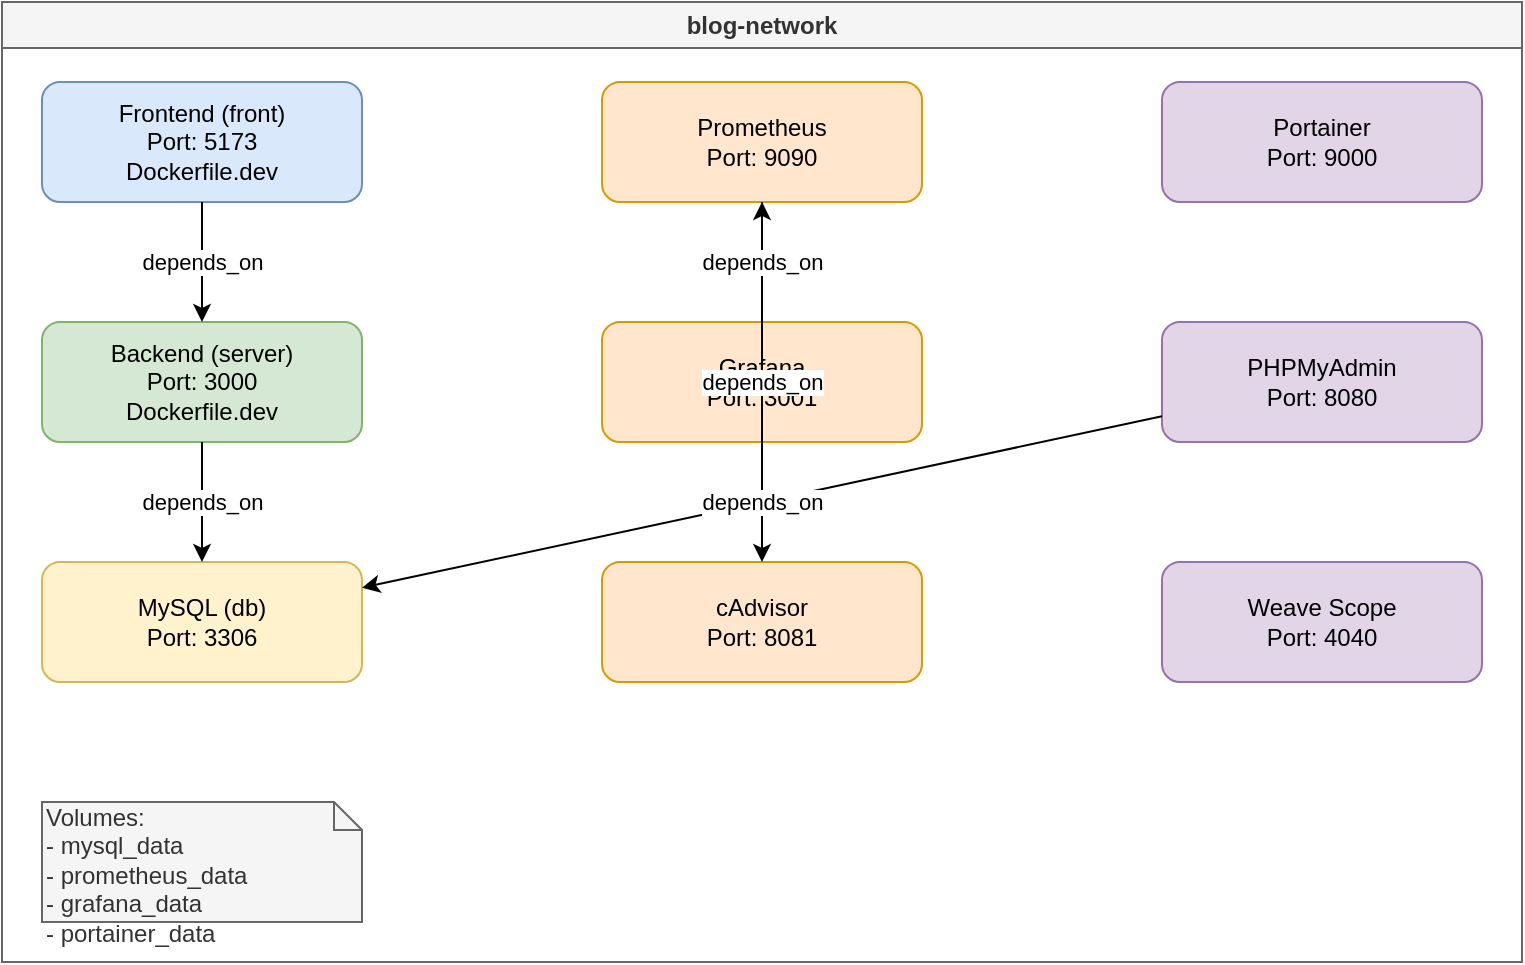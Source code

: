 <mxfile version="21.1.9">
  <diagram id="architecture" name="Architecture">
    <mxGraphModel dx="1422" dy="762" grid="1" gridSize="10" guides="1" tooltips="1" connect="1" arrows="1" fold="1" page="1" pageScale="1" pageWidth="827" pageHeight="1169" math="0" shadow="0">
      <root>
        <mxCell id="0" />
        <mxCell id="1" parent="0" />
        
        <!-- Réseau blog-network -->
        <mxCell id="2" value="blog-network" style="swimlane;whiteSpace=wrap;html=1;fillColor=#f5f5f5;strokeColor=#666666;fontColor=#333333;" vertex="1" parent="1">
          <mxGeometry x="40" y="40" width="760" height="480" as="geometry" />
        </mxCell>

        <!-- Services Principaux -->
        <mxCell id="3" value="Frontend (front)&#xa;Port: 5173&#xa;Dockerfile.dev" style="rounded=1;whiteSpace=wrap;html=1;fillColor=#dae8fc;strokeColor=#6c8ebf;" vertex="1" parent="1">
          <mxGeometry x="60" y="80" width="160" height="60" as="geometry" />
        </mxCell>

        <mxCell id="4" value="Backend (server)&#xa;Port: 3000&#xa;Dockerfile.dev" style="rounded=1;whiteSpace=wrap;html=1;fillColor=#d5e8d4;strokeColor=#82b366;" vertex="1" parent="1">
          <mxGeometry x="60" y="200" width="160" height="60" as="geometry" />
        </mxCell>

        <mxCell id="5" value="MySQL (db)&#xa;Port: 3306" style="rounded=1;whiteSpace=wrap;html=1;fillColor=#fff2cc;strokeColor=#d6b656;" vertex="1" parent="1">
          <mxGeometry x="60" y="320" width="160" height="60" as="geometry" />
        </mxCell>

        <!-- Services de Monitoring -->
        <mxCell id="6" value="Prometheus&#xa;Port: 9090" style="rounded=1;whiteSpace=wrap;html=1;fillColor=#ffe6cc;strokeColor=#d79b00;" vertex="1" parent="1">
          <mxGeometry x="340" y="80" width="160" height="60" as="geometry" />
        </mxCell>

        <mxCell id="7" value="Grafana&#xa;Port: 3001" style="rounded=1;whiteSpace=wrap;html=1;fillColor=#ffe6cc;strokeColor=#d79b00;" vertex="1" parent="1">
          <mxGeometry x="340" y="200" width="160" height="60" as="geometry" />
        </mxCell>

        <mxCell id="8" value="cAdvisor&#xa;Port: 8081" style="rounded=1;whiteSpace=wrap;html=1;fillColor=#ffe6cc;strokeColor=#d79b00;" vertex="1" parent="1">
          <mxGeometry x="340" y="320" width="160" height="60" as="geometry" />
        </mxCell>

        <!-- Services d'Administration -->
        <mxCell id="9" value="Portainer&#xa;Port: 9000" style="rounded=1;whiteSpace=wrap;html=1;fillColor=#e1d5e7;strokeColor=#9673a6;" vertex="1" parent="1">
          <mxGeometry x="620" y="80" width="160" height="60" as="geometry" />
        </mxCell>

        <mxCell id="10" value="PHPMyAdmin&#xa;Port: 8080" style="rounded=1;whiteSpace=wrap;html=1;fillColor=#e1d5e7;strokeColor=#9673a6;" vertex="1" parent="1">
          <mxGeometry x="620" y="200" width="160" height="60" as="geometry" />
        </mxCell>

        <mxCell id="11" value="Weave Scope&#xa;Port: 4040" style="rounded=1;whiteSpace=wrap;html=1;fillColor=#e1d5e7;strokeColor=#9673a6;" vertex="1" parent="1">
          <mxGeometry x="620" y="320" width="160" height="60" as="geometry" />
        </mxCell>

        <!-- Dépendances -->
        <mxCell id="12" value="depends_on" style="endArrow=classic;html=1;rounded=0;" edge="1" parent="1" source="3" target="4">
          <mxGeometry relative="1" as="geometry" />
        </mxCell>

        <mxCell id="13" value="depends_on" style="endArrow=classic;html=1;rounded=0;" edge="1" parent="1" source="4" target="5">
          <mxGeometry relative="1" as="geometry" />
        </mxCell>

        <mxCell id="14" value="depends_on" style="endArrow=classic;html=1;rounded=0;" edge="1" parent="1" source="6" target="8">
          <mxGeometry relative="1" as="geometry" />
        </mxCell>

        <mxCell id="15" value="depends_on" style="endArrow=classic;html=1;rounded=0;" edge="1" parent="1" source="7" target="6">
          <mxGeometry relative="1" as="geometry" />
        </mxCell>

        <mxCell id="16" value="depends_on" style="endArrow=classic;html=1;rounded=0;" edge="1" parent="1" source="10" target="5">
          <mxGeometry relative="1" as="geometry" />
        </mxCell>

        <!-- Volumes -->
        <mxCell id="17" value="Volumes:&#xa;- mysql_data&#xa;- prometheus_data&#xa;- grafana_data&#xa;- portainer_data" style="shape=note;whiteSpace=wrap;html=1;size=14;verticalAlign=top;align=left;spacingTop=-6;fillColor=#f5f5f5;strokeColor=#666666;fontColor=#333333;" vertex="1" parent="1">
          <mxGeometry x="60" y="440" width="160" height="60" as="geometry" />
        </mxCell>

      </root>
    </mxGraphModel>
  </diagram>
</mxfile> 